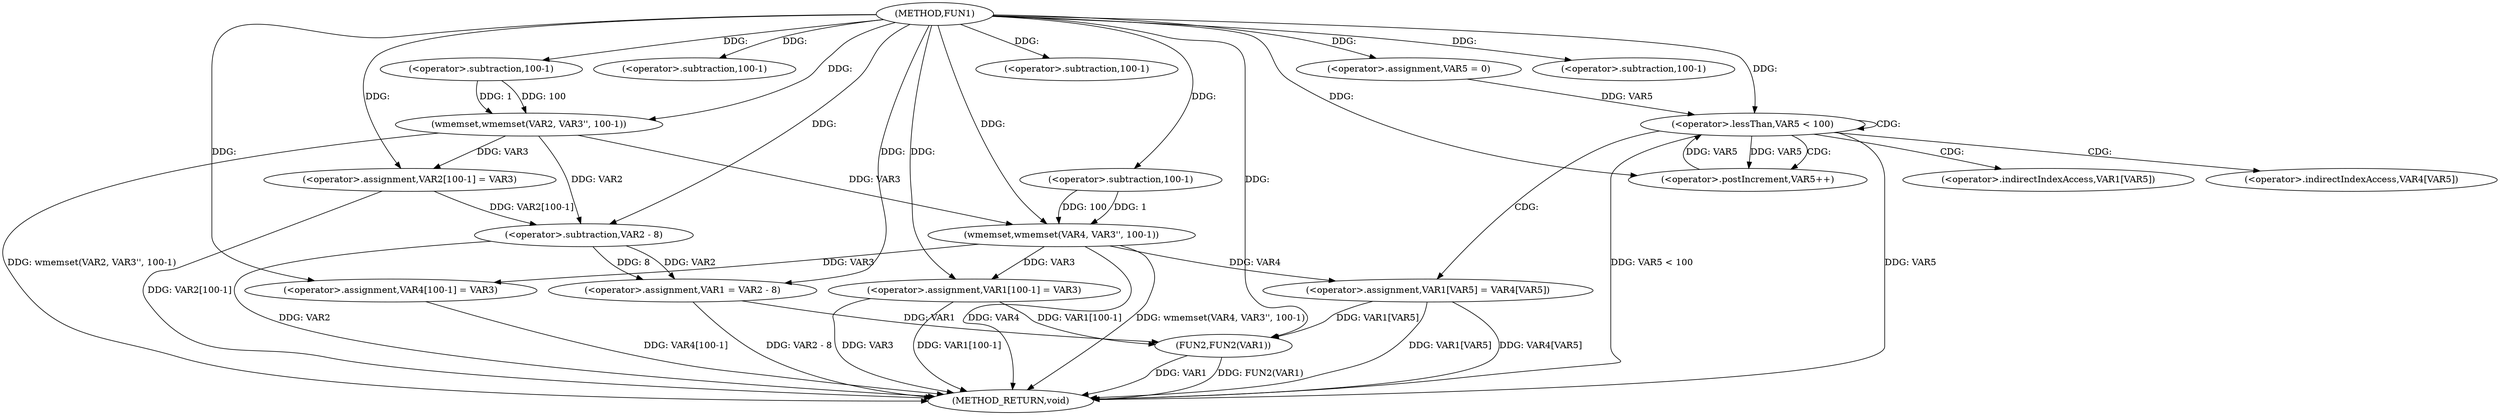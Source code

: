 digraph FUN1 {  
"1000100" [label = "(METHOD,FUN1)" ]
"1000166" [label = "(METHOD_RETURN,void)" ]
"1000104" [label = "(wmemset,wmemset(VAR2, VAR3'', 100-1))" ]
"1000107" [label = "(<operator>.subtraction,100-1)" ]
"1000110" [label = "(<operator>.assignment,VAR2[100-1] = VAR3)" ]
"1000113" [label = "(<operator>.subtraction,100-1)" ]
"1000119" [label = "(<operator>.assignment,VAR1 = VAR2 - 8)" ]
"1000121" [label = "(<operator>.subtraction,VAR2 - 8)" ]
"1000127" [label = "(wmemset,wmemset(VAR4, VAR3'', 100-1))" ]
"1000130" [label = "(<operator>.subtraction,100-1)" ]
"1000133" [label = "(<operator>.assignment,VAR4[100-1] = VAR3)" ]
"1000136" [label = "(<operator>.subtraction,100-1)" ]
"1000141" [label = "(<operator>.assignment,VAR5 = 0)" ]
"1000144" [label = "(<operator>.lessThan,VAR5 < 100)" ]
"1000147" [label = "(<operator>.postIncrement,VAR5++)" ]
"1000150" [label = "(<operator>.assignment,VAR1[VAR5] = VAR4[VAR5])" ]
"1000157" [label = "(<operator>.assignment,VAR1[100-1] = VAR3)" ]
"1000160" [label = "(<operator>.subtraction,100-1)" ]
"1000164" [label = "(FUN2,FUN2(VAR1))" ]
"1000151" [label = "(<operator>.indirectIndexAccess,VAR1[VAR5])" ]
"1000154" [label = "(<operator>.indirectIndexAccess,VAR4[VAR5])" ]
  "1000164" -> "1000166"  [ label = "DDG: FUN2(VAR1)"] 
  "1000150" -> "1000166"  [ label = "DDG: VAR1[VAR5]"] 
  "1000104" -> "1000166"  [ label = "DDG: wmemset(VAR2, VAR3'', 100-1)"] 
  "1000119" -> "1000166"  [ label = "DDG: VAR2 - 8"] 
  "1000127" -> "1000166"  [ label = "DDG: wmemset(VAR4, VAR3'', 100-1)"] 
  "1000150" -> "1000166"  [ label = "DDG: VAR4[VAR5]"] 
  "1000127" -> "1000166"  [ label = "DDG: VAR4"] 
  "1000157" -> "1000166"  [ label = "DDG: VAR3"] 
  "1000164" -> "1000166"  [ label = "DDG: VAR1"] 
  "1000157" -> "1000166"  [ label = "DDG: VAR1[100-1]"] 
  "1000144" -> "1000166"  [ label = "DDG: VAR5 < 100"] 
  "1000133" -> "1000166"  [ label = "DDG: VAR4[100-1]"] 
  "1000121" -> "1000166"  [ label = "DDG: VAR2"] 
  "1000144" -> "1000166"  [ label = "DDG: VAR5"] 
  "1000110" -> "1000166"  [ label = "DDG: VAR2[100-1]"] 
  "1000100" -> "1000104"  [ label = "DDG: "] 
  "1000107" -> "1000104"  [ label = "DDG: 100"] 
  "1000107" -> "1000104"  [ label = "DDG: 1"] 
  "1000100" -> "1000107"  [ label = "DDG: "] 
  "1000104" -> "1000110"  [ label = "DDG: VAR3"] 
  "1000100" -> "1000110"  [ label = "DDG: "] 
  "1000100" -> "1000113"  [ label = "DDG: "] 
  "1000121" -> "1000119"  [ label = "DDG: VAR2"] 
  "1000121" -> "1000119"  [ label = "DDG: 8"] 
  "1000100" -> "1000119"  [ label = "DDG: "] 
  "1000104" -> "1000121"  [ label = "DDG: VAR2"] 
  "1000110" -> "1000121"  [ label = "DDG: VAR2[100-1]"] 
  "1000100" -> "1000121"  [ label = "DDG: "] 
  "1000100" -> "1000127"  [ label = "DDG: "] 
  "1000104" -> "1000127"  [ label = "DDG: VAR3"] 
  "1000130" -> "1000127"  [ label = "DDG: 100"] 
  "1000130" -> "1000127"  [ label = "DDG: 1"] 
  "1000100" -> "1000130"  [ label = "DDG: "] 
  "1000127" -> "1000133"  [ label = "DDG: VAR3"] 
  "1000100" -> "1000133"  [ label = "DDG: "] 
  "1000100" -> "1000136"  [ label = "DDG: "] 
  "1000100" -> "1000141"  [ label = "DDG: "] 
  "1000141" -> "1000144"  [ label = "DDG: VAR5"] 
  "1000147" -> "1000144"  [ label = "DDG: VAR5"] 
  "1000100" -> "1000144"  [ label = "DDG: "] 
  "1000144" -> "1000147"  [ label = "DDG: VAR5"] 
  "1000100" -> "1000147"  [ label = "DDG: "] 
  "1000127" -> "1000150"  [ label = "DDG: VAR4"] 
  "1000100" -> "1000157"  [ label = "DDG: "] 
  "1000127" -> "1000157"  [ label = "DDG: VAR3"] 
  "1000100" -> "1000160"  [ label = "DDG: "] 
  "1000150" -> "1000164"  [ label = "DDG: VAR1[VAR5]"] 
  "1000157" -> "1000164"  [ label = "DDG: VAR1[100-1]"] 
  "1000119" -> "1000164"  [ label = "DDG: VAR1"] 
  "1000100" -> "1000164"  [ label = "DDG: "] 
  "1000144" -> "1000154"  [ label = "CDG: "] 
  "1000144" -> "1000147"  [ label = "CDG: "] 
  "1000144" -> "1000151"  [ label = "CDG: "] 
  "1000144" -> "1000150"  [ label = "CDG: "] 
  "1000144" -> "1000144"  [ label = "CDG: "] 
}
